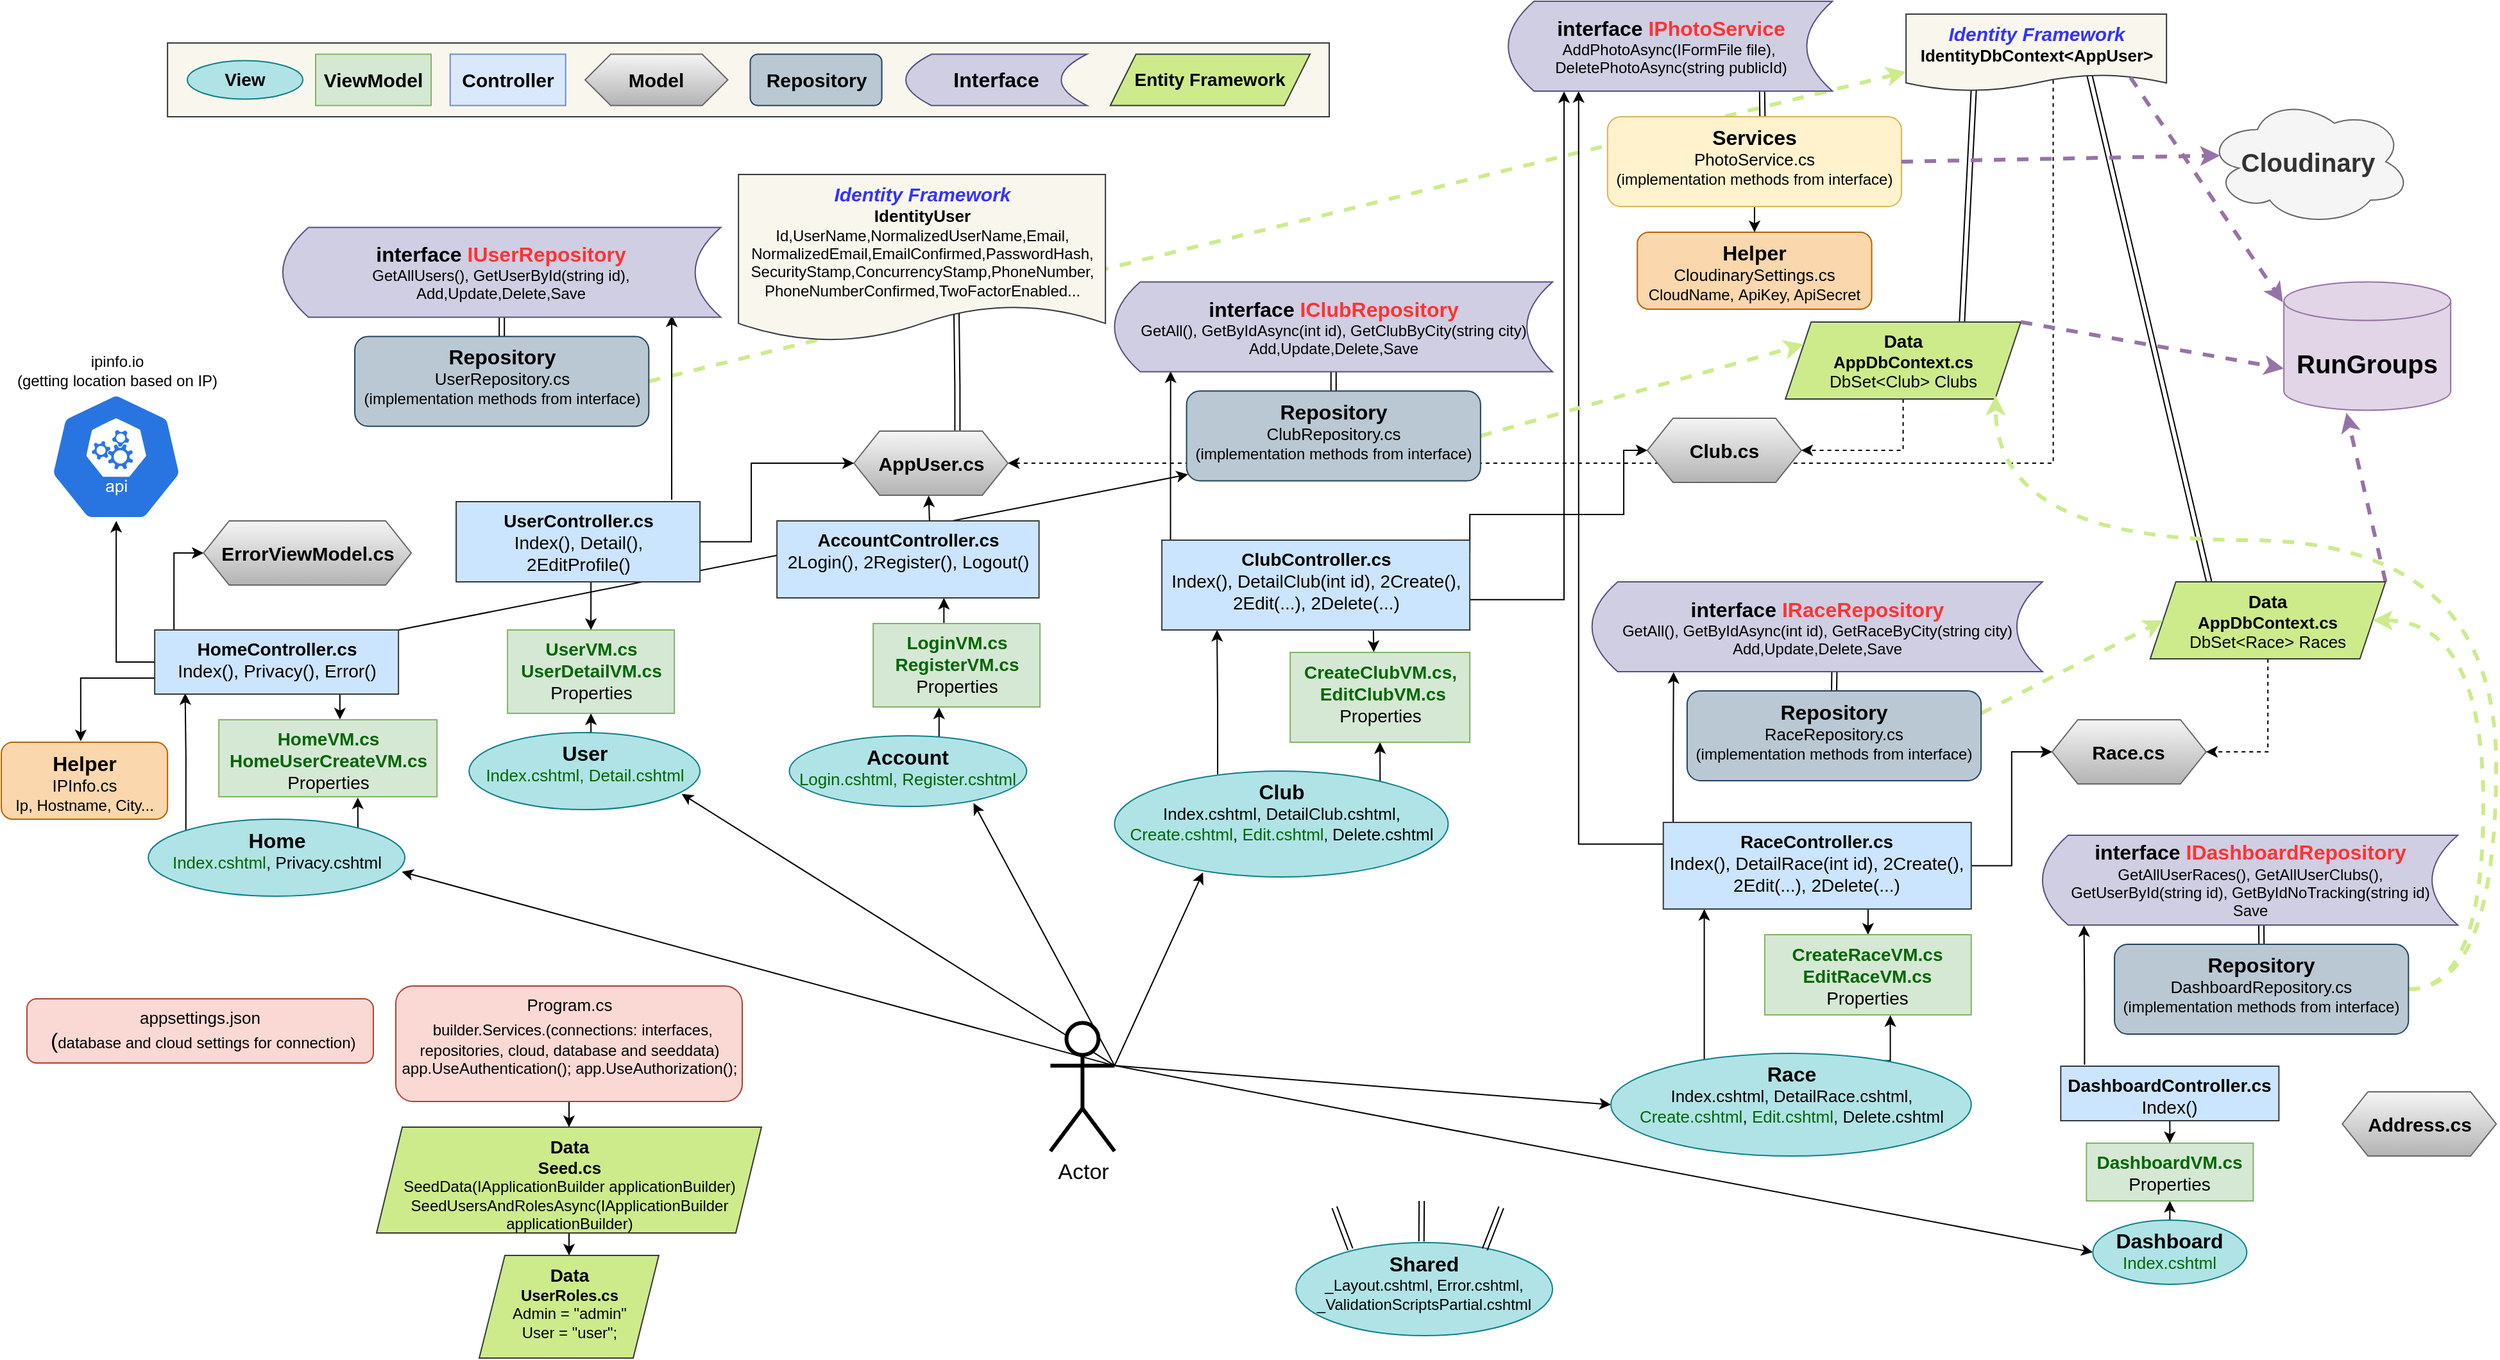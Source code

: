 <mxfile version="21.3.7" type="device">
  <diagram name="Page-1" id="ZWSDeJOEaIr2L8Me2n5w">
    <mxGraphModel dx="2363" dy="2480" grid="1" gridSize="10" guides="1" tooltips="1" connect="1" arrows="1" fold="1" page="1" pageScale="1" pageWidth="850" pageHeight="1100" math="0" shadow="0">
      <root>
        <mxCell id="0" />
        <mxCell id="1" parent="0" />
        <mxCell id="EveCIlQHcC4GdwJnfHoP-5" value="" style="rounded=0;whiteSpace=wrap;html=1;fillColor=#f9f7ed;strokeColor=#36393d;" parent="1" vertex="1">
          <mxGeometry x="149.57" y="-1047.5" width="905.44" height="57.5" as="geometry" />
        </mxCell>
        <mxCell id="oZ6fTYHKEGw5SNDz8hmi-39" style="rounded=0;orthogonalLoop=1;jettySize=auto;html=1;exitX=1;exitY=0;exitDx=0;exitDy=0;entryX=0.005;entryY=0.929;entryDx=0;entryDy=0;entryPerimeter=0;" parent="1" source="cQSAukFgM9H1RLstrKh2-131" target="cQSAukFgM9H1RLstrKh2-152" edge="1">
          <mxGeometry relative="1" as="geometry" />
        </mxCell>
        <mxCell id="oZ6fTYHKEGw5SNDz8hmi-38" style="edgeStyle=orthogonalEdgeStyle;rounded=0;orthogonalLoop=1;jettySize=auto;html=1;exitX=1;exitY=0.5;exitDx=0;exitDy=0;entryX=0.565;entryY=0.856;entryDx=0;entryDy=0;entryPerimeter=0;dashed=1;startArrow=classic;startFill=1;endArrow=none;endFill=0;" parent="1" source="cQSAukFgM9H1RLstrKh2-137" target="oZ6fTYHKEGw5SNDz8hmi-31" edge="1">
          <mxGeometry relative="1" as="geometry" />
        </mxCell>
        <mxCell id="oZ6fTYHKEGw5SNDz8hmi-35" style="rounded=0;orthogonalLoop=1;jettySize=auto;html=1;exitX=1;exitY=0.5;exitDx=0;exitDy=0;entryX=0;entryY=0.75;entryDx=0;entryDy=0;dashed=1;strokeWidth=3;strokeColor=#CDEB8B;" parent="1" source="oZ6fTYHKEGw5SNDz8hmi-9" target="oZ6fTYHKEGw5SNDz8hmi-31" edge="1">
          <mxGeometry relative="1" as="geometry" />
        </mxCell>
        <mxCell id="cQSAukFgM9H1RLstrKh2-125" style="rounded=0;orthogonalLoop=1;jettySize=auto;html=1;exitX=1;exitY=0.333;exitDx=0;exitDy=0;exitPerimeter=0;entryX=0.265;entryY=0.958;entryDx=0;entryDy=0;entryPerimeter=0;" parent="1" source="cQSAukFgM9H1RLstrKh2-126" target="cQSAukFgM9H1RLstrKh2-127" edge="1">
          <mxGeometry relative="1" as="geometry">
            <mxPoint x="875.025" y="-904.8" as="targetPoint" />
          </mxGeometry>
        </mxCell>
        <mxCell id="cQSAukFgM9H1RLstrKh2-192" style="rounded=0;orthogonalLoop=1;jettySize=auto;html=1;exitX=1;exitY=0.333;exitDx=0;exitDy=0;exitPerimeter=0;entryX=0.988;entryY=0.683;entryDx=0;entryDy=0;entryPerimeter=0;" parent="1" source="cQSAukFgM9H1RLstrKh2-126" target="cQSAukFgM9H1RLstrKh2-129" edge="1">
          <mxGeometry relative="1" as="geometry" />
        </mxCell>
        <mxCell id="cQSAukFgM9H1RLstrKh2-193" style="rounded=0;orthogonalLoop=1;jettySize=auto;html=1;exitX=1;exitY=0.333;exitDx=0;exitDy=0;exitPerimeter=0;entryX=0;entryY=0.5;entryDx=0;entryDy=0;" parent="1" source="cQSAukFgM9H1RLstrKh2-126" target="cQSAukFgM9H1RLstrKh2-128" edge="1">
          <mxGeometry relative="1" as="geometry" />
        </mxCell>
        <mxCell id="ifd4lvwsygBwF9mz3tTz-15" style="rounded=0;orthogonalLoop=1;jettySize=auto;html=1;exitX=1;exitY=0.333;exitDx=0;exitDy=0;exitPerimeter=0;entryX=0.776;entryY=0.953;entryDx=0;entryDy=0;entryPerimeter=0;" parent="1" source="cQSAukFgM9H1RLstrKh2-126" target="ifd4lvwsygBwF9mz3tTz-10" edge="1">
          <mxGeometry relative="1" as="geometry" />
        </mxCell>
        <mxCell id="-xwD7tMcW1czYIhG800J-12" style="rounded=0;orthogonalLoop=1;jettySize=auto;html=1;exitX=1;exitY=0.333;exitDx=0;exitDy=0;exitPerimeter=0;entryX=0;entryY=0.5;entryDx=0;entryDy=0;" parent="1" source="cQSAukFgM9H1RLstrKh2-126" target="-xwD7tMcW1czYIhG800J-2" edge="1">
          <mxGeometry relative="1" as="geometry" />
        </mxCell>
        <mxCell id="oZ6fTYHKEGw5SNDz8hmi-12" style="rounded=0;orthogonalLoop=1;jettySize=auto;html=1;exitX=1;exitY=0.333;exitDx=0;exitDy=0;exitPerimeter=0;entryX=0.921;entryY=0.797;entryDx=0;entryDy=0;entryPerimeter=0;" parent="1" source="cQSAukFgM9H1RLstrKh2-126" target="oZ6fTYHKEGw5SNDz8hmi-2" edge="1">
          <mxGeometry relative="1" as="geometry" />
        </mxCell>
        <mxCell id="cQSAukFgM9H1RLstrKh2-126" value="&lt;font style=&quot;font-size: 17px;&quot;&gt;Actor&lt;/font&gt;" style="shape=umlActor;verticalLabelPosition=bottom;verticalAlign=top;html=1;outlineConnect=0;strokeWidth=3;" parent="1" vertex="1">
          <mxGeometry x="837.69" y="-283.75" width="50" height="100" as="geometry" />
        </mxCell>
        <mxCell id="cQSAukFgM9H1RLstrKh2-183" style="edgeStyle=orthogonalEdgeStyle;rounded=0;orthogonalLoop=1;jettySize=auto;html=1;exitX=0.796;exitY=0.101;exitDx=0;exitDy=0;entryX=0.5;entryY=1;entryDx=0;entryDy=0;exitPerimeter=0;" parent="1" source="cQSAukFgM9H1RLstrKh2-127" target="cQSAukFgM9H1RLstrKh2-148" edge="1">
          <mxGeometry relative="1" as="geometry" />
        </mxCell>
        <mxCell id="cQSAukFgM9H1RLstrKh2-184" style="edgeStyle=orthogonalEdgeStyle;rounded=0;orthogonalLoop=1;jettySize=auto;html=1;exitX=0.309;exitY=0.032;exitDx=0;exitDy=0;entryX=0.179;entryY=1;entryDx=0;entryDy=0;entryPerimeter=0;exitPerimeter=0;" parent="1" source="cQSAukFgM9H1RLstrKh2-127" target="cQSAukFgM9H1RLstrKh2-132" edge="1">
          <mxGeometry relative="1" as="geometry">
            <mxPoint x="967.53" y="-587.57" as="targetPoint" />
          </mxGeometry>
        </mxCell>
        <mxCell id="cQSAukFgM9H1RLstrKh2-127" value="&lt;b style=&quot;&quot;&gt;&lt;font style=&quot;font-size: 16px;&quot;&gt;Club&lt;/font&gt;&lt;/b&gt;&lt;br&gt;&lt;font style=&quot;font-size: 13px;&quot;&gt;&lt;span style=&quot;font-size: 13px;&quot;&gt;Index.cshtml, DetailClub.cshtml,&lt;/span&gt;&lt;br&gt;&lt;font style=&quot;font-size: 13px;&quot; color=&quot;#006600&quot;&gt;Create.cshtml&lt;/font&gt;&lt;span style=&quot;font-size: 13px;&quot;&gt;, &lt;/span&gt;&lt;font style=&quot;font-size: 13px;&quot; color=&quot;#006600&quot;&gt;Edit&lt;/font&gt;&lt;/font&gt;&lt;font style=&quot;font-size: 13px;&quot; color=&quot;#006600&quot;&gt;.cshtml&lt;/font&gt;, &lt;font style=&quot;font-size: 13px;&quot;&gt;Delete.cshtml&lt;/font&gt;" style="ellipse;whiteSpace=wrap;html=1;fillColor=#b0e3e6;strokeColor=#0e8088;verticalAlign=top;" parent="1" vertex="1">
          <mxGeometry x="887.69" y="-480" width="260" height="82.5" as="geometry" />
        </mxCell>
        <mxCell id="cQSAukFgM9H1RLstrKh2-187" style="edgeStyle=orthogonalEdgeStyle;rounded=0;orthogonalLoop=1;jettySize=auto;html=1;exitX=0.758;exitY=0.072;exitDx=0;exitDy=0;entryX=0.608;entryY=1.004;entryDx=0;entryDy=0;entryPerimeter=0;exitPerimeter=0;" parent="1" source="cQSAukFgM9H1RLstrKh2-128" target="cQSAukFgM9H1RLstrKh2-149" edge="1">
          <mxGeometry relative="1" as="geometry" />
        </mxCell>
        <mxCell id="cQSAukFgM9H1RLstrKh2-189" style="edgeStyle=orthogonalEdgeStyle;rounded=0;orthogonalLoop=1;jettySize=auto;html=1;exitX=0.259;exitY=0.067;exitDx=0;exitDy=0;entryX=0.133;entryY=1.001;entryDx=0;entryDy=0;entryPerimeter=0;exitPerimeter=0;" parent="1" source="cQSAukFgM9H1RLstrKh2-128" target="cQSAukFgM9H1RLstrKh2-133" edge="1">
          <mxGeometry relative="1" as="geometry">
            <mxPoint x="1347.3" y="-367.22" as="targetPoint" />
          </mxGeometry>
        </mxCell>
        <mxCell id="cQSAukFgM9H1RLstrKh2-128" value="&lt;b style=&quot;&quot;&gt;&lt;font style=&quot;font-size: 16px;&quot;&gt;Race&lt;/font&gt;&lt;/b&gt;&lt;br&gt;&lt;font style=&quot;font-size: 13px;&quot;&gt;&lt;font style=&quot;font-size: 13px;&quot;&gt;Index.cshtml, DetailRace.cshtml,&lt;br&gt;&lt;font style=&quot;font-size: 13px;&quot; color=&quot;#006600&quot;&gt;Create.cshtml&lt;/font&gt;&lt;/font&gt;&lt;font style=&quot;border-color: var(--border-color); font-size: 13px;&quot;&gt;, &lt;font style=&quot;font-size: 13px;&quot; color=&quot;#006600&quot;&gt;Edit&lt;/font&gt;&lt;/font&gt;&lt;font style=&quot;font-size: 13px;&quot; color=&quot;#006600&quot;&gt;.cshtml&lt;/font&gt;, Delete.cshtml&lt;/font&gt;" style="ellipse;whiteSpace=wrap;html=1;fillColor=#b0e3e6;strokeColor=#0e8088;verticalAlign=top;" parent="1" vertex="1">
          <mxGeometry x="1274.57" y="-260" width="280.81" height="80" as="geometry" />
        </mxCell>
        <mxCell id="oZ6fTYHKEGw5SNDz8hmi-23" style="edgeStyle=orthogonalEdgeStyle;rounded=0;orthogonalLoop=1;jettySize=auto;html=1;exitX=0.817;exitY=0.11;exitDx=0;exitDy=0;entryX=0.637;entryY=1.01;entryDx=0;entryDy=0;entryPerimeter=0;exitPerimeter=0;" parent="1" source="cQSAukFgM9H1RLstrKh2-129" target="oZ6fTYHKEGw5SNDz8hmi-18" edge="1">
          <mxGeometry relative="1" as="geometry" />
        </mxCell>
        <mxCell id="oZ6fTYHKEGw5SNDz8hmi-24" style="edgeStyle=orthogonalEdgeStyle;rounded=0;orthogonalLoop=1;jettySize=auto;html=1;exitX=0;exitY=0;exitDx=0;exitDy=0;entryX=0.125;entryY=0.987;entryDx=0;entryDy=0;entryPerimeter=0;" parent="1" source="cQSAukFgM9H1RLstrKh2-129" target="cQSAukFgM9H1RLstrKh2-131" edge="1">
          <mxGeometry relative="1" as="geometry" />
        </mxCell>
        <mxCell id="cQSAukFgM9H1RLstrKh2-129" value="&lt;b style=&quot;&quot;&gt;&lt;font style=&quot;font-size: 16px;&quot;&gt;Home&lt;/font&gt;&lt;/b&gt;&lt;br&gt;&lt;font style=&quot;font-size: 13px;&quot;&gt;&lt;font color=&quot;#006600&quot;&gt;Index.cshtml&lt;/font&gt;, Privacy.cshtml&lt;br&gt;&lt;/font&gt;" style="ellipse;whiteSpace=wrap;html=1;fillColor=#b0e3e6;strokeColor=#0e8088;verticalAlign=top;" parent="1" vertex="1">
          <mxGeometry x="134.57" y="-442.5" width="200" height="60" as="geometry" />
        </mxCell>
        <mxCell id="cQSAukFgM9H1RLstrKh2-201" style="rounded=0;orthogonalLoop=1;jettySize=auto;html=1;exitX=0.489;exitY=-0.013;exitDx=0;exitDy=0;shape=link;exitPerimeter=0;" parent="1" source="cQSAukFgM9H1RLstrKh2-130" edge="1">
          <mxGeometry relative="1" as="geometry">
            <mxPoint x="1127.07" y="-145" as="targetPoint" />
          </mxGeometry>
        </mxCell>
        <mxCell id="cQSAukFgM9H1RLstrKh2-130" value="&lt;font style=&quot;font-size: 16px;&quot;&gt;&lt;b style=&quot;&quot;&gt;Shared&lt;/b&gt;&lt;br&gt;&lt;/font&gt;_Layout.cshtml,&amp;nbsp;Error.cshtml,&lt;br&gt;_ValidationScriptsPartial.cshtml" style="ellipse;whiteSpace=wrap;html=1;fillColor=#b0e3e6;strokeColor=#0e8088;verticalAlign=top;" parent="1" vertex="1">
          <mxGeometry x="1029.07" y="-112.5" width="200" height="72.5" as="geometry" />
        </mxCell>
        <mxCell id="cQSAukFgM9H1RLstrKh2-196" style="edgeStyle=orthogonalEdgeStyle;rounded=0;orthogonalLoop=1;jettySize=auto;html=1;exitX=0.079;exitY=0.011;exitDx=0;exitDy=0;entryX=0;entryY=0.5;entryDx=0;entryDy=0;exitPerimeter=0;" parent="1" source="cQSAukFgM9H1RLstrKh2-131" target="cQSAukFgM9H1RLstrKh2-138" edge="1">
          <mxGeometry relative="1" as="geometry" />
        </mxCell>
        <mxCell id="oZ6fTYHKEGw5SNDz8hmi-25" style="edgeStyle=orthogonalEdgeStyle;rounded=0;orthogonalLoop=1;jettySize=auto;html=1;exitX=0.75;exitY=1;exitDx=0;exitDy=0;entryX=0.555;entryY=-0.004;entryDx=0;entryDy=0;entryPerimeter=0;" parent="1" source="cQSAukFgM9H1RLstrKh2-131" target="oZ6fTYHKEGw5SNDz8hmi-18" edge="1">
          <mxGeometry relative="1" as="geometry" />
        </mxCell>
        <mxCell id="oZ6fTYHKEGw5SNDz8hmi-26" style="edgeStyle=orthogonalEdgeStyle;rounded=0;orthogonalLoop=1;jettySize=auto;html=1;exitX=0;exitY=0.5;exitDx=0;exitDy=0;entryX=0.5;entryY=1;entryDx=0;entryDy=0;entryPerimeter=0;" parent="1" source="cQSAukFgM9H1RLstrKh2-131" target="oZ6fTYHKEGw5SNDz8hmi-22" edge="1">
          <mxGeometry relative="1" as="geometry" />
        </mxCell>
        <mxCell id="oZ6fTYHKEGw5SNDz8hmi-29" style="edgeStyle=orthogonalEdgeStyle;rounded=0;orthogonalLoop=1;jettySize=auto;html=1;exitX=0;exitY=0.75;exitDx=0;exitDy=0;entryX=0.478;entryY=-0.013;entryDx=0;entryDy=0;entryPerimeter=0;" parent="1" source="cQSAukFgM9H1RLstrKh2-131" target="oZ6fTYHKEGw5SNDz8hmi-28" edge="1">
          <mxGeometry relative="1" as="geometry" />
        </mxCell>
        <mxCell id="cQSAukFgM9H1RLstrKh2-131" value="&lt;b style=&quot;border-color: var(--border-color);&quot;&gt;HomeController.cs&lt;/b&gt;&lt;font style=&quot;&quot;&gt;&lt;br&gt;Index(),&amp;nbsp;Privacy(),&amp;nbsp;Error()&lt;br&gt;&lt;/font&gt;" style="rounded=0;whiteSpace=wrap;html=1;fillColor=#cce5ff;strokeColor=#36393d;fontSize=14;verticalAlign=top;" parent="1" vertex="1">
          <mxGeometry x="139.57" y="-590" width="190" height="50" as="geometry" />
        </mxCell>
        <mxCell id="cQSAukFgM9H1RLstrKh2-179" style="edgeStyle=orthogonalEdgeStyle;rounded=0;orthogonalLoop=1;jettySize=auto;html=1;exitX=0.028;exitY=0;exitDx=0;exitDy=0;entryX=0.128;entryY=0.995;entryDx=0;entryDy=0;entryPerimeter=0;exitPerimeter=0;" parent="1" source="cQSAukFgM9H1RLstrKh2-132" target="cQSAukFgM9H1RLstrKh2-145" edge="1">
          <mxGeometry relative="1" as="geometry" />
        </mxCell>
        <mxCell id="cQSAukFgM9H1RLstrKh2-185" style="edgeStyle=orthogonalEdgeStyle;rounded=0;orthogonalLoop=1;jettySize=auto;html=1;exitX=1;exitY=0.143;exitDx=0;exitDy=0;entryX=0;entryY=0.5;entryDx=0;entryDy=0;exitPerimeter=0;" parent="1" source="cQSAukFgM9H1RLstrKh2-132" target="cQSAukFgM9H1RLstrKh2-134" edge="1">
          <mxGeometry relative="1" as="geometry">
            <Array as="points">
              <mxPoint x="1284.57" y="-680" />
              <mxPoint x="1284.57" y="-730" />
            </Array>
          </mxGeometry>
        </mxCell>
        <mxCell id="cQSAukFgM9H1RLstrKh2-186" style="edgeStyle=orthogonalEdgeStyle;rounded=0;orthogonalLoop=1;jettySize=auto;html=1;exitX=0.687;exitY=1.001;exitDx=0;exitDy=0;entryX=0.465;entryY=-0.004;entryDx=0;entryDy=0;entryPerimeter=0;exitPerimeter=0;" parent="1" source="cQSAukFgM9H1RLstrKh2-132" target="cQSAukFgM9H1RLstrKh2-148" edge="1">
          <mxGeometry relative="1" as="geometry">
            <mxPoint x="1078.17" y="-587.78" as="sourcePoint" />
          </mxGeometry>
        </mxCell>
        <mxCell id="cQSAukFgM9H1RLstrKh2-200" style="edgeStyle=orthogonalEdgeStyle;rounded=0;orthogonalLoop=1;jettySize=auto;html=1;exitX=1.001;exitY=0.663;exitDx=0;exitDy=0;entryX=0.172;entryY=1.004;entryDx=0;entryDy=0;entryPerimeter=0;exitPerimeter=0;" parent="1" source="cQSAukFgM9H1RLstrKh2-132" target="cQSAukFgM9H1RLstrKh2-147" edge="1">
          <mxGeometry relative="1" as="geometry" />
        </mxCell>
        <mxCell id="cQSAukFgM9H1RLstrKh2-132" value="&lt;b style=&quot;border-color: var(--border-color);&quot;&gt;ClubController.cs&lt;/b&gt;&lt;font style=&quot;&quot;&gt;&lt;br&gt;Index(), DetailClub(int id), 2Create(),&lt;br&gt;2Edit(...), 2Delete(...)&lt;br&gt;&lt;/font&gt;" style="rounded=0;whiteSpace=wrap;html=1;fillColor=#cce5ff;strokeColor=#36393d;fontSize=14;verticalAlign=top;" parent="1" vertex="1">
          <mxGeometry x="924.57" y="-660" width="240" height="70" as="geometry" />
        </mxCell>
        <mxCell id="cQSAukFgM9H1RLstrKh2-188" style="edgeStyle=orthogonalEdgeStyle;rounded=0;orthogonalLoop=1;jettySize=auto;html=1;exitX=0.665;exitY=0.999;exitDx=0;exitDy=0;entryX=0.5;entryY=0;entryDx=0;entryDy=0;exitPerimeter=0;" parent="1" source="cQSAukFgM9H1RLstrKh2-133" target="cQSAukFgM9H1RLstrKh2-149" edge="1">
          <mxGeometry relative="1" as="geometry">
            <mxPoint x="1474.98" y="-367.57" as="sourcePoint" />
          </mxGeometry>
        </mxCell>
        <mxCell id="cQSAukFgM9H1RLstrKh2-190" style="edgeStyle=orthogonalEdgeStyle;rounded=0;orthogonalLoop=1;jettySize=auto;html=1;exitX=1;exitY=0.5;exitDx=0;exitDy=0;entryX=0;entryY=0.5;entryDx=0;entryDy=0;" parent="1" source="cQSAukFgM9H1RLstrKh2-133" target="cQSAukFgM9H1RLstrKh2-135" edge="1">
          <mxGeometry relative="1" as="geometry" />
        </mxCell>
        <mxCell id="cQSAukFgM9H1RLstrKh2-191" style="edgeStyle=orthogonalEdgeStyle;rounded=0;orthogonalLoop=1;jettySize=auto;html=1;entryX=0.181;entryY=1.005;entryDx=0;entryDy=0;entryPerimeter=0;exitX=0.032;exitY=-0.004;exitDx=0;exitDy=0;exitPerimeter=0;" parent="1" source="cQSAukFgM9H1RLstrKh2-133" target="cQSAukFgM9H1RLstrKh2-146" edge="1">
          <mxGeometry relative="1" as="geometry">
            <mxPoint x="1323.57" y="-480" as="sourcePoint" />
          </mxGeometry>
        </mxCell>
        <mxCell id="cQSAukFgM9H1RLstrKh2-199" style="edgeStyle=orthogonalEdgeStyle;rounded=0;orthogonalLoop=1;jettySize=auto;html=1;exitX=0;exitY=0.25;exitDx=0;exitDy=0;entryX=0.217;entryY=1.001;entryDx=0;entryDy=0;entryPerimeter=0;" parent="1" source="cQSAukFgM9H1RLstrKh2-133" target="cQSAukFgM9H1RLstrKh2-147" edge="1">
          <mxGeometry relative="1" as="geometry" />
        </mxCell>
        <mxCell id="cQSAukFgM9H1RLstrKh2-133" value="&lt;b style=&quot;border-color: var(--border-color);&quot;&gt;RaceController.cs&lt;/b&gt;&lt;font style=&quot;&quot;&gt;&lt;br&gt;Index(), DetailRace(int id), 2Create(),&lt;br style=&quot;border-color: var(--border-color);&quot;&gt;2Edit(...), 2Delete(...)&lt;br&gt;&lt;/font&gt;" style="rounded=0;whiteSpace=wrap;html=1;fillColor=#cce5ff;strokeColor=#36393d;fontSize=14;verticalAlign=top;" parent="1" vertex="1">
          <mxGeometry x="1315.38" y="-440" width="240" height="67.5" as="geometry" />
        </mxCell>
        <mxCell id="cQSAukFgM9H1RLstrKh2-134" value="&lt;font size=&quot;1&quot; style=&quot;&quot;&gt;&lt;b style=&quot;font-size: 15px;&quot;&gt;Club.cs&lt;/b&gt;&lt;/font&gt;" style="shape=hexagon;perimeter=hexagonPerimeter2;whiteSpace=wrap;html=1;fixedSize=1;fillColor=#f5f5f5;strokeColor=#666666;gradientColor=#b3b3b3;" parent="1" vertex="1">
          <mxGeometry x="1302.97" y="-755" width="120" height="50" as="geometry" />
        </mxCell>
        <mxCell id="cQSAukFgM9H1RLstrKh2-135" value="&lt;font size=&quot;1&quot; style=&quot;&quot;&gt;&lt;b style=&quot;font-size: 15px;&quot;&gt;Race.cs&lt;/b&gt;&lt;/font&gt;" style="shape=hexagon;perimeter=hexagonPerimeter2;whiteSpace=wrap;html=1;fixedSize=1;fillColor=#f5f5f5;strokeColor=#666666;gradientColor=#b3b3b3;" parent="1" vertex="1">
          <mxGeometry x="1618.44" y="-520" width="120" height="50" as="geometry" />
        </mxCell>
        <mxCell id="-xwD7tMcW1czYIhG800J-16" style="edgeStyle=orthogonalEdgeStyle;rounded=0;orthogonalLoop=1;jettySize=auto;html=1;exitX=0.672;exitY=0.009;exitDx=0;exitDy=0;entryX=0.594;entryY=0.808;entryDx=0;entryDy=0;entryPerimeter=0;shape=link;exitPerimeter=0;" parent="1" source="cQSAukFgM9H1RLstrKh2-137" target="-xwD7tMcW1czYIhG800J-15" edge="1">
          <mxGeometry relative="1" as="geometry" />
        </mxCell>
        <mxCell id="cQSAukFgM9H1RLstrKh2-137" value="&lt;font size=&quot;1&quot; style=&quot;&quot;&gt;&lt;b style=&quot;font-size: 15px;&quot;&gt;AppUser.cs&lt;/b&gt;&lt;/font&gt;" style="shape=hexagon;perimeter=hexagonPerimeter2;whiteSpace=wrap;html=1;fixedSize=1;fillColor=#f5f5f5;strokeColor=#666666;gradientColor=#b3b3b3;" parent="1" vertex="1">
          <mxGeometry x="684.57" y="-745" width="120" height="50" as="geometry" />
        </mxCell>
        <mxCell id="cQSAukFgM9H1RLstrKh2-138" value="&lt;b&gt;&lt;font style=&quot;font-size: 15px;&quot;&gt;ErrorViewModel.cs&lt;/font&gt;&lt;/b&gt;" style="shape=hexagon;perimeter=hexagonPerimeter2;whiteSpace=wrap;html=1;fixedSize=1;fillColor=#f5f5f5;strokeColor=#666666;gradientColor=#b3b3b3;" parent="1" vertex="1">
          <mxGeometry x="177.64" y="-675" width="161.93" height="50" as="geometry" />
        </mxCell>
        <mxCell id="cQSAukFgM9H1RLstrKh2-139" style="rounded=0;orthogonalLoop=1;jettySize=auto;html=1;exitX=1;exitY=0;exitDx=0;exitDy=0;entryX=0.375;entryY=1.02;entryDx=0;entryDy=0;entryPerimeter=0;dashed=1;strokeWidth=3;strokeColor=#9673A6;" parent="1" source="cQSAukFgM9H1RLstrKh2-140" target="cQSAukFgM9H1RLstrKh2-141" edge="1">
          <mxGeometry relative="1" as="geometry" />
        </mxCell>
        <mxCell id="cQSAukFgM9H1RLstrKh2-178" style="edgeStyle=orthogonalEdgeStyle;rounded=0;orthogonalLoop=1;jettySize=auto;html=1;exitX=0.5;exitY=1;exitDx=0;exitDy=0;entryX=1;entryY=0.5;entryDx=0;entryDy=0;dashed=1;" parent="1" source="cQSAukFgM9H1RLstrKh2-140" target="cQSAukFgM9H1RLstrKh2-135" edge="1">
          <mxGeometry relative="1" as="geometry" />
        </mxCell>
        <mxCell id="oZ6fTYHKEGw5SNDz8hmi-33" style="rounded=0;orthogonalLoop=1;jettySize=auto;html=1;exitX=0.25;exitY=0;exitDx=0;exitDy=0;entryX=0.705;entryY=0.8;entryDx=0;entryDy=0;entryPerimeter=0;shape=link;" parent="1" source="cQSAukFgM9H1RLstrKh2-140" target="oZ6fTYHKEGw5SNDz8hmi-31" edge="1">
          <mxGeometry relative="1" as="geometry" />
        </mxCell>
        <mxCell id="cQSAukFgM9H1RLstrKh2-140" value="&lt;font style=&quot;font-size: 13px;&quot;&gt;&lt;b&gt;&lt;font style=&quot;font-size: 14px;&quot;&gt;Data&lt;/font&gt;&lt;br&gt;AppDbContext.cs&lt;br&gt;&lt;/b&gt;DbSet&amp;lt;Race&amp;gt; Races&lt;br&gt;&lt;/font&gt;" style="shape=parallelogram;perimeter=parallelogramPerimeter;whiteSpace=wrap;html=1;fixedSize=1;fillColor=#cdeb8b;strokeColor=#36393d;verticalAlign=top;" parent="1" vertex="1">
          <mxGeometry x="1694.87" y="-627.5" width="183.44" height="60" as="geometry" />
        </mxCell>
        <mxCell id="cQSAukFgM9H1RLstrKh2-141" value="&lt;b&gt;&lt;font style=&quot;font-size: 20px;&quot;&gt;RunGroups&lt;/font&gt;&lt;/b&gt;" style="shape=cylinder3;whiteSpace=wrap;html=1;boundedLbl=1;backgroundOutline=1;size=15;fillColor=#e1d5e7;strokeColor=#9673a6;" parent="1" vertex="1">
          <mxGeometry x="1799.06" y="-861.25" width="130" height="100" as="geometry" />
        </mxCell>
        <mxCell id="cQSAukFgM9H1RLstrKh2-177" style="edgeStyle=orthogonalEdgeStyle;rounded=0;orthogonalLoop=1;jettySize=auto;html=1;exitX=0.5;exitY=1;exitDx=0;exitDy=0;entryX=1;entryY=0.5;entryDx=0;entryDy=0;dashed=1;" parent="1" source="cQSAukFgM9H1RLstrKh2-142" target="cQSAukFgM9H1RLstrKh2-134" edge="1">
          <mxGeometry relative="1" as="geometry" />
        </mxCell>
        <mxCell id="oZ6fTYHKEGw5SNDz8hmi-32" style="rounded=0;orthogonalLoop=1;jettySize=auto;html=1;exitX=0.75;exitY=0;exitDx=0;exitDy=0;entryX=0.26;entryY=0.983;entryDx=0;entryDy=0;entryPerimeter=0;shape=link;" parent="1" source="cQSAukFgM9H1RLstrKh2-142" target="oZ6fTYHKEGw5SNDz8hmi-31" edge="1">
          <mxGeometry relative="1" as="geometry" />
        </mxCell>
        <mxCell id="cQSAukFgM9H1RLstrKh2-142" value="&lt;font style=&quot;font-size: 13px;&quot;&gt;&lt;b&gt;&lt;font style=&quot;font-size: 14px;&quot;&gt;Data&lt;/font&gt;&lt;br&gt;AppDbContext.cs&lt;br&gt;&lt;/b&gt;DbSet&amp;lt;Club&amp;gt; Clubs&lt;br&gt;&lt;/font&gt;" style="shape=parallelogram;perimeter=parallelogramPerimeter;whiteSpace=wrap;html=1;fixedSize=1;fillColor=#cdeb8b;strokeColor=#36393d;verticalAlign=top;" parent="1" vertex="1">
          <mxGeometry x="1410.59" y="-830" width="183.44" height="60" as="geometry" />
        </mxCell>
        <mxCell id="cQSAukFgM9H1RLstrKh2-159" style="edgeStyle=orthogonalEdgeStyle;rounded=0;orthogonalLoop=1;jettySize=auto;html=1;exitX=0.5;exitY=1;exitDx=0;exitDy=0;entryX=0.5;entryY=0;entryDx=0;entryDy=0;shape=link;" parent="1" source="cQSAukFgM9H1RLstrKh2-145" target="cQSAukFgM9H1RLstrKh2-152" edge="1">
          <mxGeometry relative="1" as="geometry" />
        </mxCell>
        <mxCell id="cQSAukFgM9H1RLstrKh2-145" value="&lt;font style=&quot;border-color: var(--border-color); font-size: 16px;&quot;&gt;&lt;b style=&quot;border-color: var(--border-color);&quot;&gt;interface&lt;/b&gt;&amp;nbsp;&lt;font style=&quot;border-color: var(--border-color);&quot; color=&quot;#ff3333&quot;&gt;&lt;b style=&quot;border-color: var(--border-color);&quot;&gt;IClubRepository&lt;/b&gt;&lt;/font&gt;&lt;/font&gt;&lt;br style=&quot;border-color: var(--border-color); font-size: 14px;&quot;&gt;&lt;font style=&quot;border-color: var(--border-color);&quot;&gt;GetAll(),&amp;nbsp;GetByIdAsync(int id),&amp;nbsp;GetClubByCity(string city)&lt;br&gt;Add,Update,Delete,Save&lt;br&gt;&lt;/font&gt;" style="shape=dataStorage;whiteSpace=wrap;html=1;fixedSize=1;fillColor=#d0cee2;strokeColor=#56517e;" parent="1" vertex="1">
          <mxGeometry x="887.69" y="-861.25" width="341.38" height="70" as="geometry" />
        </mxCell>
        <mxCell id="cQSAukFgM9H1RLstrKh2-161" style="edgeStyle=orthogonalEdgeStyle;rounded=0;orthogonalLoop=1;jettySize=auto;html=1;exitX=0.538;exitY=0.995;exitDx=0;exitDy=0;entryX=0.5;entryY=0;entryDx=0;entryDy=0;shape=link;exitPerimeter=0;" parent="1" source="cQSAukFgM9H1RLstrKh2-146" target="cQSAukFgM9H1RLstrKh2-153" edge="1">
          <mxGeometry relative="1" as="geometry" />
        </mxCell>
        <mxCell id="cQSAukFgM9H1RLstrKh2-146" value="&lt;font style=&quot;border-color: var(--border-color); font-size: 16px;&quot;&gt;&lt;b style=&quot;border-color: var(--border-color);&quot;&gt;interface&lt;/b&gt;&amp;nbsp;&lt;font style=&quot;border-color: var(--border-color);&quot; color=&quot;#ff3333&quot;&gt;&lt;b style=&quot;border-color: var(--border-color);&quot;&gt;IRaceRepository&lt;/b&gt;&lt;/font&gt;&lt;/font&gt;&lt;br style=&quot;border-color: var(--border-color); font-size: 14px;&quot;&gt;&lt;font style=&quot;border-color: var(--border-color);&quot;&gt;GetAll(),&amp;nbsp;GetByIdAsync(int id),&amp;nbsp;GetRaceByCity(string city)&lt;br&gt;Add,Update,Delete,Save&lt;br&gt;&lt;/font&gt;" style="shape=dataStorage;whiteSpace=wrap;html=1;fixedSize=1;fillColor=#d0cee2;strokeColor=#56517e;" parent="1" vertex="1">
          <mxGeometry x="1259.84" y="-627.5" width="351.08" height="70" as="geometry" />
        </mxCell>
        <mxCell id="cQSAukFgM9H1RLstrKh2-160" style="edgeStyle=orthogonalEdgeStyle;rounded=0;orthogonalLoop=1;jettySize=auto;html=1;entryX=0.527;entryY=-0.005;entryDx=0;entryDy=0;entryPerimeter=0;shape=link;exitX=0.783;exitY=0.993;exitDx=0;exitDy=0;exitPerimeter=0;" parent="1" source="cQSAukFgM9H1RLstrKh2-147" target="cQSAukFgM9H1RLstrKh2-155" edge="1">
          <mxGeometry relative="1" as="geometry">
            <mxPoint x="1356.08" y="-1010" as="sourcePoint" />
          </mxGeometry>
        </mxCell>
        <mxCell id="cQSAukFgM9H1RLstrKh2-147" value="&lt;font style=&quot;border-color: var(--border-color); font-size: 16px;&quot;&gt;&lt;b style=&quot;border-color: var(--border-color);&quot;&gt;interface&lt;/b&gt;&amp;nbsp;&lt;font style=&quot;border-color: var(--border-color);&quot; color=&quot;#ff3333&quot;&gt;&lt;b style=&quot;border-color: var(--border-color);&quot;&gt;IPhotoService&lt;/b&gt;&lt;/font&gt;&lt;/font&gt;&lt;br style=&quot;border-color: var(--border-color); font-size: 14px;&quot;&gt;&lt;font style=&quot;border-color: var(--border-color);&quot;&gt;AddPhotoAsync(IFormFile file),&amp;nbsp;&lt;br&gt;DeletePhotoAsync(string publicId)&lt;br&gt;&lt;/font&gt;" style="shape=dataStorage;whiteSpace=wrap;html=1;fixedSize=1;fillColor=#d0cee2;strokeColor=#56517e;" parent="1" vertex="1">
          <mxGeometry x="1194.57" y="-1080" width="252.62" height="70" as="geometry" />
        </mxCell>
        <mxCell id="cQSAukFgM9H1RLstrKh2-148" value="&lt;font style=&quot;&quot;&gt;&lt;font color=&quot;#006600&quot;&gt;&lt;b style=&quot;&quot;&gt;CreateClubVM.cs,&lt;br&gt;&amp;nbsp;&lt;/b&gt;&lt;b style=&quot;border-color: var(--border-color);&quot;&gt;EditClubVM.cs&lt;/b&gt;&lt;/font&gt;&lt;br&gt;&lt;/font&gt;&lt;span style=&quot;font-size: 14px;&quot;&gt;&lt;font style=&quot;font-size: 14px;&quot;&gt;Properties&lt;br&gt;&lt;/font&gt;&lt;/span&gt;" style="rounded=0;whiteSpace=wrap;html=1;fillColor=#d5e8d4;strokeColor=#82b366;fontSize=14;verticalAlign=top;" parent="1" vertex="1">
          <mxGeometry x="1024.57" y="-572.5" width="140" height="70" as="geometry" />
        </mxCell>
        <mxCell id="cQSAukFgM9H1RLstrKh2-149" value="&lt;font style=&quot;&quot;&gt;&lt;font color=&quot;#006600&quot;&gt;&lt;b&gt;CreateRaceVM.cs&lt;br&gt;&lt;/b&gt;&lt;b style=&quot;border-color: var(--border-color);&quot;&gt;EditRaceVM.cs&lt;/b&gt;&lt;/font&gt;&lt;br&gt;&lt;/font&gt;&lt;span style=&quot;font-size: 14px;&quot;&gt;&lt;font style=&quot;font-size: 14px;&quot;&gt;Properties&lt;br&gt;&lt;/font&gt;&lt;/span&gt;" style="rounded=0;whiteSpace=wrap;html=1;fillColor=#d5e8d4;strokeColor=#82b366;fontSize=14;verticalAlign=top;" parent="1" vertex="1">
          <mxGeometry x="1394.45" y="-352.5" width="160.93" height="62.5" as="geometry" />
        </mxCell>
        <mxCell id="cQSAukFgM9H1RLstrKh2-150" style="rounded=0;orthogonalLoop=1;jettySize=auto;html=1;exitX=1;exitY=0;exitDx=0;exitDy=0;entryX=0;entryY=0;entryDx=0;entryDy=67.5;entryPerimeter=0;dashed=1;strokeWidth=3;strokeColor=#9673A6;" parent="1" source="cQSAukFgM9H1RLstrKh2-142" target="cQSAukFgM9H1RLstrKh2-141" edge="1">
          <mxGeometry relative="1" as="geometry">
            <mxPoint x="1491.44" y="-850" as="sourcePoint" />
            <mxPoint x="1743.44" y="-1000" as="targetPoint" />
          </mxGeometry>
        </mxCell>
        <mxCell id="ifd4lvwsygBwF9mz3tTz-7" style="edgeStyle=orthogonalEdgeStyle;rounded=0;orthogonalLoop=1;jettySize=auto;html=1;exitX=0.5;exitY=1;exitDx=0;exitDy=0;" parent="1" source="cQSAukFgM9H1RLstrKh2-151" target="ifd4lvwsygBwF9mz3tTz-5" edge="1">
          <mxGeometry relative="1" as="geometry" />
        </mxCell>
        <mxCell id="cQSAukFgM9H1RLstrKh2-151" value="&lt;font style=&quot;&quot;&gt;&lt;font style=&quot;font-size: 13px;&quot;&gt;Program.cs&lt;/font&gt;&lt;br&gt;&lt;span style=&quot;font-size: 17px;&quot;&gt;&amp;nbsp;&lt;/span&gt;&lt;font style=&quot;font-size: 12px;&quot;&gt;builder.Services.(connections: interfaces, repositories, cloud, database and seeddata)&lt;br&gt;&lt;/font&gt;app.UseAuthentication(); app.UseAuthorization();&lt;br&gt;&lt;/font&gt;" style="rounded=1;whiteSpace=wrap;html=1;fillColor=#fad9d5;strokeColor=#ae4132;verticalAlign=top;" parent="1" vertex="1">
          <mxGeometry x="327.5" y="-312.5" width="270" height="90" as="geometry" />
        </mxCell>
        <mxCell id="ifd4lvwsygBwF9mz3tTz-4" style="rounded=0;orthogonalLoop=1;jettySize=auto;html=1;exitX=1;exitY=0.5;exitDx=0;exitDy=0;entryX=0;entryY=0.25;entryDx=0;entryDy=0;dashed=1;strokeColor=#CDEB8B;strokeWidth=3;" parent="1" source="cQSAukFgM9H1RLstrKh2-152" target="cQSAukFgM9H1RLstrKh2-142" edge="1">
          <mxGeometry relative="1" as="geometry" />
        </mxCell>
        <mxCell id="cQSAukFgM9H1RLstrKh2-152" value="&lt;font style=&quot;&quot;&gt;&lt;b style=&quot;&quot;&gt;&lt;font style=&quot;font-size: 16px;&quot;&gt;Repository&lt;/font&gt;&lt;/b&gt;&lt;br&gt;&lt;font style=&quot;font-size: 13px;&quot;&gt;ClubRepository.cs&lt;br&gt;&lt;/font&gt;(implementation&amp;nbsp;methods from interface)&lt;br&gt;&lt;/font&gt;" style="rounded=1;whiteSpace=wrap;html=1;fillColor=#bac8d3;strokeColor=#23445d;verticalAlign=top;" parent="1" vertex="1">
          <mxGeometry x="943.81" y="-776.25" width="229.13" height="70" as="geometry" />
        </mxCell>
        <mxCell id="ifd4lvwsygBwF9mz3tTz-3" style="rounded=0;orthogonalLoop=1;jettySize=auto;html=1;exitX=1;exitY=0.25;exitDx=0;exitDy=0;entryX=0;entryY=0.5;entryDx=0;entryDy=0;dashed=1;strokeColor=#CDEB8B;strokeWidth=3;" parent="1" source="cQSAukFgM9H1RLstrKh2-153" target="cQSAukFgM9H1RLstrKh2-140" edge="1">
          <mxGeometry relative="1" as="geometry" />
        </mxCell>
        <mxCell id="cQSAukFgM9H1RLstrKh2-153" value="&lt;font style=&quot;&quot;&gt;&lt;b style=&quot;&quot;&gt;&lt;font style=&quot;font-size: 16px;&quot;&gt;Repository&lt;/font&gt;&lt;/b&gt;&lt;br&gt;&lt;font style=&quot;font-size: 13px;&quot;&gt;RaceRepository.cs&lt;br&gt;&lt;/font&gt;(implementation&amp;nbsp;methods from interface)&lt;br&gt;&lt;/font&gt;" style="rounded=1;whiteSpace=wrap;html=1;fillColor=#bac8d3;strokeColor=#23445d;verticalAlign=top;" parent="1" vertex="1">
          <mxGeometry x="1333.94" y="-542.5" width="229.13" height="70" as="geometry" />
        </mxCell>
        <mxCell id="cQSAukFgM9H1RLstrKh2-154" value="&lt;font style=&quot;&quot;&gt;&lt;b style=&quot;&quot;&gt;&lt;font style=&quot;font-size: 16px;&quot;&gt;Helper&lt;/font&gt;&lt;/b&gt;&lt;br&gt;&lt;font style=&quot;font-size: 13px;&quot;&gt;CloudinarySettings.cs&lt;br&gt;&lt;/font&gt;CloudName,&amp;nbsp;ApiKey, ApiSecret&lt;br&gt;&lt;/font&gt;" style="rounded=1;whiteSpace=wrap;html=1;fillColor=#fad7ac;strokeColor=#b46504;verticalAlign=top;" parent="1" vertex="1">
          <mxGeometry x="1295.13" y="-900" width="182.67" height="60" as="geometry" />
        </mxCell>
        <mxCell id="cQSAukFgM9H1RLstrKh2-157" style="edgeStyle=orthogonalEdgeStyle;rounded=0;orthogonalLoop=1;jettySize=auto;html=1;exitX=0.5;exitY=1;exitDx=0;exitDy=0;entryX=0.5;entryY=0;entryDx=0;entryDy=0;" parent="1" source="cQSAukFgM9H1RLstrKh2-155" target="cQSAukFgM9H1RLstrKh2-154" edge="1">
          <mxGeometry relative="1" as="geometry" />
        </mxCell>
        <mxCell id="cQSAukFgM9H1RLstrKh2-155" value="&lt;font style=&quot;&quot;&gt;&lt;b style=&quot;&quot;&gt;&lt;font style=&quot;font-size: 16px;&quot;&gt;Services&lt;/font&gt;&lt;/b&gt;&lt;br&gt;&lt;font style=&quot;font-size: 13px;&quot;&gt;PhotoService.cs&lt;br&gt;&lt;/font&gt;(implementation&amp;nbsp;methods from interface)&lt;br&gt;&lt;/font&gt;" style="rounded=1;whiteSpace=wrap;html=1;fillColor=#fff2cc;strokeColor=#d6b656;verticalAlign=top;" parent="1" vertex="1">
          <mxGeometry x="1271.9" y="-990" width="229.13" height="70" as="geometry" />
        </mxCell>
        <mxCell id="cQSAukFgM9H1RLstrKh2-156" value="&lt;font style=&quot;&quot;&gt;&lt;font style=&quot;font-size: 13px;&quot;&gt;appsettings.json&lt;/font&gt;&lt;br&gt;&lt;span style=&quot;font-size: 17px;&quot;&gt;&amp;nbsp;(&lt;/span&gt;&lt;font style=&quot;font-size: 12px;&quot;&gt;database and cloud settings for connection)&lt;/font&gt;&lt;br&gt;&lt;/font&gt;" style="rounded=1;whiteSpace=wrap;html=1;fillColor=#fad9d5;strokeColor=#ae4132;verticalAlign=top;" parent="1" vertex="1">
          <mxGeometry x="40" y="-302.5" width="270" height="50" as="geometry" />
        </mxCell>
        <mxCell id="cQSAukFgM9H1RLstrKh2-175" value="&lt;font size=&quot;1&quot; style=&quot;&quot;&gt;&lt;b style=&quot;font-size: 15px;&quot;&gt;Controller&lt;/b&gt;&lt;/font&gt;" style="rounded=0;whiteSpace=wrap;html=1;fillColor=#dae8fc;strokeColor=#6c8ebf;" parent="1" vertex="1">
          <mxGeometry x="369.86" y="-1038.75" width="90" height="40" as="geometry" />
        </mxCell>
        <mxCell id="cQSAukFgM9H1RLstrKh2-176" value="&lt;font style=&quot;border-color: var(--border-color);&quot;&gt;&lt;span style=&quot;font-size: 16px;&quot;&gt;&lt;b&gt;Interface&lt;/b&gt;&lt;/span&gt;&lt;br&gt;&lt;/font&gt;" style="shape=dataStorage;whiteSpace=wrap;html=1;fixedSize=1;fillColor=#d0cee2;strokeColor=#56517e;" parent="1" vertex="1">
          <mxGeometry x="725.01" y="-1038.75" width="141.13" height="40" as="geometry" />
        </mxCell>
        <mxCell id="cQSAukFgM9H1RLstrKh2-202" style="rounded=0;orthogonalLoop=1;jettySize=auto;html=1;exitX=0.736;exitY=0.073;exitDx=0;exitDy=0;shape=link;exitPerimeter=0;" parent="1" source="cQSAukFgM9H1RLstrKh2-130" edge="1">
          <mxGeometry relative="1" as="geometry">
            <mxPoint x="1189.07" y="-140" as="targetPoint" />
            <mxPoint x="1208.64" y="-66.25" as="sourcePoint" />
          </mxGeometry>
        </mxCell>
        <mxCell id="cQSAukFgM9H1RLstrKh2-203" style="rounded=0;orthogonalLoop=1;jettySize=auto;html=1;exitX=0.212;exitY=0.073;exitDx=0;exitDy=0;shape=link;exitPerimeter=0;" parent="1" source="cQSAukFgM9H1RLstrKh2-130" edge="1">
          <mxGeometry relative="1" as="geometry">
            <mxPoint x="1059.07" y="-140" as="targetPoint" />
            <mxPoint x="1148.64" y="-56.25" as="sourcePoint" />
          </mxGeometry>
        </mxCell>
        <mxCell id="cQSAukFgM9H1RLstrKh2-204" value="&lt;font style=&quot;&quot;&gt;&lt;b style=&quot;&quot;&gt;&lt;font style=&quot;font-size: 15px;&quot;&gt;Repository&lt;/font&gt;&lt;/b&gt;&lt;br&gt;&lt;/font&gt;" style="rounded=1;whiteSpace=wrap;html=1;fillColor=#bac8d3;strokeColor=#23445d;verticalAlign=middle;" parent="1" vertex="1">
          <mxGeometry x="603.74" y="-1038.75" width="102.54" height="40" as="geometry" />
        </mxCell>
        <mxCell id="ifd4lvwsygBwF9mz3tTz-1" value="&lt;font style=&quot;font-size: 20px;&quot;&gt;&lt;b&gt;Cloudinary&lt;/b&gt;&lt;/font&gt;" style="ellipse;shape=cloud;whiteSpace=wrap;html=1;fillColor=#f5f5f5;fontColor=#333333;strokeColor=#666666;" parent="1" vertex="1">
          <mxGeometry x="1738.44" y="-1005" width="160" height="100" as="geometry" />
        </mxCell>
        <mxCell id="ifd4lvwsygBwF9mz3tTz-2" style="rounded=0;orthogonalLoop=1;jettySize=auto;html=1;exitX=1;exitY=0.5;exitDx=0;exitDy=0;entryX=0.068;entryY=0.452;entryDx=0;entryDy=0;entryPerimeter=0;dashed=1;strokeWidth=3;strokeColor=#9673A6;" parent="1" source="cQSAukFgM9H1RLstrKh2-155" target="ifd4lvwsygBwF9mz3tTz-1" edge="1">
          <mxGeometry relative="1" as="geometry">
            <mxPoint x="1603.57" y="-820" as="sourcePoint" />
            <mxPoint x="1888.57" y="-922" as="targetPoint" />
          </mxGeometry>
        </mxCell>
        <mxCell id="ifd4lvwsygBwF9mz3tTz-8" style="edgeStyle=orthogonalEdgeStyle;rounded=0;orthogonalLoop=1;jettySize=auto;html=1;exitX=0.5;exitY=1;exitDx=0;exitDy=0;entryX=0.5;entryY=0;entryDx=0;entryDy=0;" parent="1" source="ifd4lvwsygBwF9mz3tTz-5" target="ifd4lvwsygBwF9mz3tTz-6" edge="1">
          <mxGeometry relative="1" as="geometry" />
        </mxCell>
        <mxCell id="ifd4lvwsygBwF9mz3tTz-5" value="&lt;font style=&quot;&quot;&gt;&lt;font style=&quot;font-size: 14px; font-weight: bold;&quot;&gt;Data&lt;/font&gt;&lt;br&gt;&lt;b&gt;&lt;font style=&quot;font-size: 13px;&quot;&gt;Seed.cs&lt;/font&gt;&lt;/b&gt;&lt;br&gt;SeedData(IApplicationBuilder applicationBuilder)&lt;br&gt;SeedUsersAndRolesAsync(IApplicationBuilder applicationBuilder)&lt;br&gt;&lt;/font&gt;" style="shape=parallelogram;perimeter=parallelogramPerimeter;whiteSpace=wrap;html=1;fixedSize=1;fillColor=#cdeb8b;strokeColor=#36393d;verticalAlign=top;" parent="1" vertex="1">
          <mxGeometry x="312.5" y="-202.5" width="300" height="82.5" as="geometry" />
        </mxCell>
        <mxCell id="ifd4lvwsygBwF9mz3tTz-6" value="&lt;font style=&quot;&quot;&gt;&lt;font style=&quot;font-size: 14px; font-weight: bold;&quot;&gt;Data&lt;/font&gt;&lt;br&gt;&lt;font style=&quot;&quot;&gt;&lt;b&gt;UserRoles.cs&lt;/b&gt;&lt;/font&gt;&lt;br&gt;Admin = &quot;admin&quot;&lt;br&gt;User = &quot;user&quot;;&lt;br&gt;&lt;/font&gt;" style="shape=parallelogram;perimeter=parallelogramPerimeter;whiteSpace=wrap;html=1;fixedSize=1;fillColor=#cdeb8b;strokeColor=#36393d;verticalAlign=top;" parent="1" vertex="1">
          <mxGeometry x="392.5" y="-102.5" width="140" height="80" as="geometry" />
        </mxCell>
        <mxCell id="ifd4lvwsygBwF9mz3tTz-13" style="edgeStyle=orthogonalEdgeStyle;rounded=0;orthogonalLoop=1;jettySize=auto;html=1;exitX=0.621;exitY=0.016;exitDx=0;exitDy=0;entryX=0.395;entryY=1.007;entryDx=0;entryDy=0;entryPerimeter=0;exitPerimeter=0;" parent="1" source="ifd4lvwsygBwF9mz3tTz-10" target="ifd4lvwsygBwF9mz3tTz-12" edge="1">
          <mxGeometry relative="1" as="geometry" />
        </mxCell>
        <mxCell id="ifd4lvwsygBwF9mz3tTz-10" value="&lt;b style=&quot;&quot;&gt;&lt;font style=&quot;font-size: 16px;&quot;&gt;Account&lt;/font&gt;&lt;/b&gt;&lt;br&gt;&lt;font style=&quot;font-size: 13px;&quot;&gt;&lt;font style=&quot;font-size: 13px;&quot; color=&quot;#006600&quot;&gt;Login.cshtml, Register.cshtml&lt;/font&gt;&lt;br&gt;&lt;/font&gt;" style="ellipse;whiteSpace=wrap;html=1;fillColor=#b0e3e6;strokeColor=#0e8088;verticalAlign=top;" parent="1" vertex="1">
          <mxGeometry x="634.19" y="-507.5" width="185" height="55" as="geometry" />
        </mxCell>
        <mxCell id="-xwD7tMcW1czYIhG800J-7" style="edgeStyle=orthogonalEdgeStyle;rounded=0;orthogonalLoop=1;jettySize=auto;html=1;exitX=0.582;exitY=-0.005;exitDx=0;exitDy=0;entryX=0.485;entryY=1.006;entryDx=0;entryDy=0;exitPerimeter=0;entryPerimeter=0;" parent="1" source="ifd4lvwsygBwF9mz3tTz-11" target="cQSAukFgM9H1RLstrKh2-137" edge="1">
          <mxGeometry relative="1" as="geometry" />
        </mxCell>
        <mxCell id="ifd4lvwsygBwF9mz3tTz-11" value="&lt;b style=&quot;border-color: var(--border-color);&quot;&gt;AccountController.cs&lt;/b&gt;&lt;font style=&quot;&quot;&gt;&lt;br&gt;2Login(), 2Register(),&amp;nbsp;Logout()&lt;br&gt;&lt;/font&gt;" style="rounded=0;whiteSpace=wrap;html=1;fillColor=#cce5ff;strokeColor=#36393d;fontSize=14;verticalAlign=top;" parent="1" vertex="1">
          <mxGeometry x="624.57" y="-675" width="204.24" height="60" as="geometry" />
        </mxCell>
        <mxCell id="ifd4lvwsygBwF9mz3tTz-14" style="edgeStyle=orthogonalEdgeStyle;rounded=0;orthogonalLoop=1;jettySize=auto;html=1;exitX=0.5;exitY=0;exitDx=0;exitDy=0;entryX=0.637;entryY=1;entryDx=0;entryDy=0;entryPerimeter=0;" parent="1" source="ifd4lvwsygBwF9mz3tTz-12" target="ifd4lvwsygBwF9mz3tTz-11" edge="1">
          <mxGeometry relative="1" as="geometry" />
        </mxCell>
        <mxCell id="ifd4lvwsygBwF9mz3tTz-12" value="&lt;font style=&quot;&quot;&gt;&lt;font color=&quot;#006600&quot;&gt;&lt;b&gt;LoginVM.cs&lt;br&gt;&lt;/b&gt;&lt;b&gt;RegisterVM.cs&lt;/b&gt;&lt;/font&gt;&lt;br&gt;&lt;/font&gt;&lt;span style=&quot;font-size: 14px;&quot;&gt;&lt;font style=&quot;font-size: 14px;&quot;&gt;Properties&lt;br&gt;&lt;/font&gt;&lt;/span&gt;" style="rounded=0;whiteSpace=wrap;html=1;fillColor=#d5e8d4;strokeColor=#82b366;fontSize=14;verticalAlign=top;" parent="1" vertex="1">
          <mxGeometry x="699.57" y="-595" width="130" height="65" as="geometry" />
        </mxCell>
        <mxCell id="-xwD7tMcW1czYIhG800J-9" style="edgeStyle=orthogonalEdgeStyle;rounded=0;orthogonalLoop=1;jettySize=auto;html=1;exitX=0.5;exitY=0;exitDx=0;exitDy=0;entryX=0.5;entryY=1;entryDx=0;entryDy=0;" parent="1" source="-xwD7tMcW1czYIhG800J-2" target="-xwD7tMcW1czYIhG800J-3" edge="1">
          <mxGeometry relative="1" as="geometry" />
        </mxCell>
        <mxCell id="-xwD7tMcW1czYIhG800J-2" value="&lt;b style=&quot;&quot;&gt;&lt;font style=&quot;font-size: 16px;&quot;&gt;Dashboard&lt;/font&gt;&lt;/b&gt;&lt;br&gt;&lt;font style=&quot;font-size: 13px;&quot;&gt;&lt;font style=&quot;font-size: 13px;&quot; color=&quot;#006600&quot;&gt;Index.cshtml&lt;/font&gt;&lt;br&gt;&lt;/font&gt;" style="ellipse;whiteSpace=wrap;html=1;fillColor=#b0e3e6;strokeColor=#0e8088;verticalAlign=top;" parent="1" vertex="1">
          <mxGeometry x="1650.17" y="-130" width="120" height="50" as="geometry" />
        </mxCell>
        <mxCell id="-xwD7tMcW1czYIhG800J-3" value="&lt;font style=&quot;&quot;&gt;&lt;b style=&quot;border-color: var(--border-color); color: rgb(0, 102, 0);&quot;&gt;DashboardVM.cs&lt;/b&gt;&lt;br&gt;&lt;/font&gt;&lt;span style=&quot;font-size: 14px;&quot;&gt;&lt;font style=&quot;font-size: 14px;&quot;&gt;Properties&lt;br&gt;&lt;/font&gt;&lt;/span&gt;" style="rounded=0;whiteSpace=wrap;html=1;fillColor=#d5e8d4;strokeColor=#82b366;fontSize=14;verticalAlign=top;" parent="1" vertex="1">
          <mxGeometry x="1645.17" y="-190" width="130" height="45" as="geometry" />
        </mxCell>
        <mxCell id="-xwD7tMcW1czYIhG800J-10" style="edgeStyle=orthogonalEdgeStyle;rounded=0;orthogonalLoop=1;jettySize=auto;html=1;exitX=0.5;exitY=1;exitDx=0;exitDy=0;entryX=0.5;entryY=0;entryDx=0;entryDy=0;" parent="1" source="-xwD7tMcW1czYIhG800J-4" target="-xwD7tMcW1czYIhG800J-3" edge="1">
          <mxGeometry relative="1" as="geometry" />
        </mxCell>
        <mxCell id="-xwD7tMcW1czYIhG800J-11" style="edgeStyle=orthogonalEdgeStyle;rounded=0;orthogonalLoop=1;jettySize=auto;html=1;exitX=0.109;exitY=-0.027;exitDx=0;exitDy=0;entryX=0.1;entryY=1.003;entryDx=0;entryDy=0;entryPerimeter=0;exitPerimeter=0;" parent="1" source="-xwD7tMcW1czYIhG800J-4" target="-xwD7tMcW1czYIhG800J-5" edge="1">
          <mxGeometry relative="1" as="geometry" />
        </mxCell>
        <mxCell id="-xwD7tMcW1czYIhG800J-4" value="&lt;b style=&quot;border-color: var(--border-color);&quot;&gt;DashboardController.cs&lt;/b&gt;&lt;font style=&quot;&quot;&gt;&lt;br&gt;Index()&lt;br&gt;&lt;/font&gt;" style="rounded=0;whiteSpace=wrap;html=1;fillColor=#cce5ff;strokeColor=#36393d;fontSize=14;verticalAlign=top;" parent="1" vertex="1">
          <mxGeometry x="1625.17" y="-250" width="170" height="42.5" as="geometry" />
        </mxCell>
        <mxCell id="-xwD7tMcW1czYIhG800J-8" style="edgeStyle=orthogonalEdgeStyle;rounded=0;orthogonalLoop=1;jettySize=auto;html=1;exitX=0.527;exitY=0.997;exitDx=0;exitDy=0;entryX=0.5;entryY=0;entryDx=0;entryDy=0;shape=link;exitPerimeter=0;" parent="1" source="-xwD7tMcW1czYIhG800J-5" target="-xwD7tMcW1czYIhG800J-6" edge="1">
          <mxGeometry relative="1" as="geometry" />
        </mxCell>
        <mxCell id="-xwD7tMcW1czYIhG800J-5" value="&lt;font style=&quot;border-color: var(--border-color); font-size: 16px;&quot;&gt;&lt;b style=&quot;border-color: var(--border-color);&quot;&gt;interface&lt;/b&gt;&amp;nbsp;&lt;font style=&quot;border-color: var(--border-color);&quot; color=&quot;#ff3333&quot;&gt;&lt;b style=&quot;border-color: var(--border-color);&quot;&gt;IDashboardRepository&lt;/b&gt;&lt;/font&gt;&lt;/font&gt;&lt;br style=&quot;border-color: var(--border-color); font-size: 14px;&quot;&gt;&lt;font style=&quot;border-color: var(--border-color);&quot;&gt;GetAllUserRaces(),&amp;nbsp;GetAllUserClubs(),&lt;br&gt;GetUserById(string id),&amp;nbsp;GetByIdNoTracking(string id)&lt;br&gt;Save&lt;br&gt;&lt;/font&gt;" style="shape=dataStorage;whiteSpace=wrap;html=1;fixedSize=1;fillColor=#d0cee2;strokeColor=#56517e;" parent="1" vertex="1">
          <mxGeometry x="1610.92" y="-430" width="323.65" height="70" as="geometry" />
        </mxCell>
        <mxCell id="-xwD7tMcW1czYIhG800J-13" style="edgeStyle=orthogonalEdgeStyle;rounded=0;orthogonalLoop=1;jettySize=auto;html=1;exitX=1;exitY=0.5;exitDx=0;exitDy=0;entryX=1;entryY=0.5;entryDx=0;entryDy=0;curved=1;strokeWidth=3;dashed=1;strokeColor=#CDEB8B;" parent="1" source="-xwD7tMcW1czYIhG800J-6" target="cQSAukFgM9H1RLstrKh2-140" edge="1">
          <mxGeometry relative="1" as="geometry">
            <Array as="points">
              <mxPoint x="1954.57" y="-310" />
              <mxPoint x="1954.57" y="-598" />
            </Array>
          </mxGeometry>
        </mxCell>
        <mxCell id="-xwD7tMcW1czYIhG800J-14" style="edgeStyle=orthogonalEdgeStyle;rounded=0;orthogonalLoop=1;jettySize=auto;html=1;exitX=1;exitY=0.5;exitDx=0;exitDy=0;entryX=0.893;entryY=0.954;entryDx=0;entryDy=0;curved=1;strokeWidth=3;dashed=1;strokeColor=#CDEB8B;entryPerimeter=0;" parent="1" source="-xwD7tMcW1czYIhG800J-6" target="cQSAukFgM9H1RLstrKh2-142" edge="1">
          <mxGeometry relative="1" as="geometry">
            <Array as="points">
              <mxPoint x="1964.57" y="-310" />
              <mxPoint x="1964.57" y="-660" />
              <mxPoint x="1574.57" y="-660" />
            </Array>
          </mxGeometry>
        </mxCell>
        <mxCell id="-xwD7tMcW1czYIhG800J-6" value="&lt;font style=&quot;&quot;&gt;&lt;b style=&quot;&quot;&gt;&lt;font style=&quot;font-size: 16px;&quot;&gt;Repository&lt;/font&gt;&lt;/b&gt;&lt;br&gt;&lt;font style=&quot;font-size: 13px;&quot;&gt;DashboardRepository.cs&lt;br&gt;&lt;/font&gt;(implementation methods from interface)&lt;br&gt;&lt;/font&gt;" style="rounded=1;whiteSpace=wrap;html=1;fillColor=#bac8d3;strokeColor=#23445d;verticalAlign=top;" parent="1" vertex="1">
          <mxGeometry x="1667.04" y="-345" width="229.13" height="70" as="geometry" />
        </mxCell>
        <mxCell id="-xwD7tMcW1czYIhG800J-15" value="&lt;font style=&quot;&quot;&gt;&lt;i style=&quot;&quot;&gt;&lt;b style=&quot;&quot;&gt;&lt;font color=&quot;#3333ff&quot; style=&quot;font-size: 15px;&quot;&gt;Identity Framework&lt;/font&gt;&lt;/b&gt;&lt;/i&gt;&lt;br&gt;&lt;b style=&quot;font-size: 13px;&quot;&gt;IdentityUser&lt;br&gt;&lt;/b&gt;Id,UserName,NormalizedUserName,Email,&lt;br&gt;NormalizedEmail,EmailConfirmed,PasswordHash,&lt;br&gt;SecurityStamp,ConcurrencyStamp,PhoneNumber,&lt;br&gt;PhoneNumberConfirmed,TwoFactorEnabled...&lt;br&gt;&lt;/font&gt;" style="shape=document;whiteSpace=wrap;html=1;boundedLbl=1;fillColor=#f9f7ed;strokeColor=#36393d;verticalAlign=top;size=0.214;" parent="1" vertex="1">
          <mxGeometry x="594.57" y="-945" width="286" height="130" as="geometry" />
        </mxCell>
        <mxCell id="oZ6fTYHKEGw5SNDz8hmi-1" style="edgeStyle=orthogonalEdgeStyle;rounded=0;orthogonalLoop=1;jettySize=auto;html=1;exitX=0.5;exitY=0;exitDx=0;exitDy=0;entryX=0.5;entryY=1;entryDx=0;entryDy=0;" parent="1" source="oZ6fTYHKEGw5SNDz8hmi-2" target="oZ6fTYHKEGw5SNDz8hmi-3" edge="1">
          <mxGeometry relative="1" as="geometry" />
        </mxCell>
        <mxCell id="oZ6fTYHKEGw5SNDz8hmi-2" value="&lt;b style=&quot;&quot;&gt;&lt;font style=&quot;font-size: 16px;&quot;&gt;User&lt;/font&gt;&lt;/b&gt;&lt;br&gt;&lt;font style=&quot;font-size: 13px;&quot;&gt;&lt;font style=&quot;font-size: 13px;&quot; color=&quot;#006600&quot;&gt;Index.cshtml, Detail.cshtml&lt;/font&gt;&lt;br&gt;&lt;/font&gt;" style="ellipse;whiteSpace=wrap;html=1;fillColor=#b0e3e6;strokeColor=#0e8088;verticalAlign=top;" parent="1" vertex="1">
          <mxGeometry x="384.57" y="-510" width="180" height="60" as="geometry" />
        </mxCell>
        <mxCell id="oZ6fTYHKEGw5SNDz8hmi-3" value="&lt;font style=&quot;&quot;&gt;&lt;b style=&quot;border-color: var(--border-color); color: rgb(0, 102, 0);&quot;&gt;UserVM.cs&lt;br&gt;UserDetailVM.cs&lt;/b&gt;&lt;br&gt;&lt;/font&gt;&lt;span style=&quot;font-size: 14px;&quot;&gt;&lt;font style=&quot;font-size: 14px;&quot;&gt;Properties&lt;br&gt;&lt;/font&gt;&lt;/span&gt;" style="rounded=0;whiteSpace=wrap;html=1;fillColor=#d5e8d4;strokeColor=#82b366;fontSize=14;verticalAlign=top;" parent="1" vertex="1">
          <mxGeometry x="414.57" y="-590" width="130" height="65" as="geometry" />
        </mxCell>
        <mxCell id="oZ6fTYHKEGw5SNDz8hmi-4" style="edgeStyle=orthogonalEdgeStyle;rounded=0;orthogonalLoop=1;jettySize=auto;html=1;exitX=0.5;exitY=1;exitDx=0;exitDy=0;entryX=0.5;entryY=0;entryDx=0;entryDy=0;" parent="1" source="oZ6fTYHKEGw5SNDz8hmi-6" target="oZ6fTYHKEGw5SNDz8hmi-3" edge="1">
          <mxGeometry relative="1" as="geometry" />
        </mxCell>
        <mxCell id="oZ6fTYHKEGw5SNDz8hmi-5" style="edgeStyle=orthogonalEdgeStyle;rounded=0;orthogonalLoop=1;jettySize=auto;html=1;exitX=0.884;exitY=-0.024;exitDx=0;exitDy=0;entryX=0.888;entryY=0.979;entryDx=0;entryDy=0;entryPerimeter=0;exitPerimeter=0;" parent="1" source="oZ6fTYHKEGw5SNDz8hmi-6" target="oZ6fTYHKEGw5SNDz8hmi-8" edge="1">
          <mxGeometry relative="1" as="geometry" />
        </mxCell>
        <mxCell id="oZ6fTYHKEGw5SNDz8hmi-10" style="edgeStyle=orthogonalEdgeStyle;rounded=0;orthogonalLoop=1;jettySize=auto;html=1;exitX=1;exitY=0.5;exitDx=0;exitDy=0;entryX=0;entryY=0.5;entryDx=0;entryDy=0;" parent="1" source="oZ6fTYHKEGw5SNDz8hmi-6" target="cQSAukFgM9H1RLstrKh2-137" edge="1">
          <mxGeometry relative="1" as="geometry">
            <Array as="points">
              <mxPoint x="604.57" y="-659" />
              <mxPoint x="604.57" y="-720" />
            </Array>
          </mxGeometry>
        </mxCell>
        <mxCell id="oZ6fTYHKEGw5SNDz8hmi-6" value="&lt;b style=&quot;border-color: var(--border-color);&quot;&gt;UserController.cs&lt;/b&gt;&lt;font style=&quot;&quot;&gt;&lt;br&gt;Index(), Detail(), &lt;br&gt;2EditProfile()&lt;br&gt;&lt;/font&gt;" style="rounded=0;whiteSpace=wrap;html=1;fillColor=#cce5ff;strokeColor=#36393d;fontSize=14;verticalAlign=top;" parent="1" vertex="1">
          <mxGeometry x="374.57" y="-690" width="190" height="62.5" as="geometry" />
        </mxCell>
        <mxCell id="oZ6fTYHKEGw5SNDz8hmi-7" style="edgeStyle=orthogonalEdgeStyle;rounded=0;orthogonalLoop=1;jettySize=auto;html=1;exitX=0.5;exitY=1;exitDx=0;exitDy=0;entryX=0.5;entryY=0;entryDx=0;entryDy=0;shape=link;" parent="1" source="oZ6fTYHKEGw5SNDz8hmi-8" target="oZ6fTYHKEGw5SNDz8hmi-9" edge="1">
          <mxGeometry relative="1" as="geometry" />
        </mxCell>
        <mxCell id="oZ6fTYHKEGw5SNDz8hmi-8" value="&lt;font style=&quot;border-color: var(--border-color); font-size: 16px;&quot;&gt;&lt;b style=&quot;border-color: var(--border-color);&quot;&gt;interface&lt;/b&gt;&amp;nbsp;&lt;font style=&quot;border-color: var(--border-color);&quot; color=&quot;#ff3333&quot;&gt;&lt;b style=&quot;border-color: var(--border-color);&quot;&gt;IUserRepository&lt;/b&gt;&lt;/font&gt;&lt;/font&gt;&lt;br style=&quot;border-color: var(--border-color); font-size: 14px;&quot;&gt;&lt;font style=&quot;border-color: var(--border-color);&quot;&gt;GetAllUsers(), GetUserById(string id),&lt;br&gt;Add,Update,Delete,Save&lt;br&gt;&lt;/font&gt;" style="shape=dataStorage;whiteSpace=wrap;html=1;fixedSize=1;fillColor=#d0cee2;strokeColor=#56517e;" parent="1" vertex="1">
          <mxGeometry x="239.42" y="-903.75" width="341.38" height="70" as="geometry" />
        </mxCell>
        <mxCell id="oZ6fTYHKEGw5SNDz8hmi-9" value="&lt;font style=&quot;&quot;&gt;&lt;b style=&quot;&quot;&gt;&lt;font style=&quot;font-size: 16px;&quot;&gt;Repository&lt;/font&gt;&lt;/b&gt;&lt;br&gt;&lt;font style=&quot;font-size: 13px;&quot;&gt;UserRepository.cs&lt;br&gt;&lt;/font&gt;(implementation methods from interface)&lt;br&gt;&lt;/font&gt;" style="rounded=1;whiteSpace=wrap;html=1;fillColor=#bac8d3;strokeColor=#23445d;verticalAlign=top;" parent="1" vertex="1">
          <mxGeometry x="295.54" y="-818.75" width="229.13" height="70" as="geometry" />
        </mxCell>
        <mxCell id="oZ6fTYHKEGw5SNDz8hmi-18" value="&lt;font style=&quot;&quot;&gt;&lt;b style=&quot;border-color: var(--border-color); color: rgb(0, 102, 0);&quot;&gt;HomeVM.cs&lt;br&gt;HomeUserCreateVM.cs&lt;/b&gt;&lt;br&gt;&lt;/font&gt;&lt;span style=&quot;font-size: 14px;&quot;&gt;&lt;font style=&quot;font-size: 14px;&quot;&gt;Properties&lt;br&gt;&lt;/font&gt;&lt;/span&gt;" style="rounded=0;whiteSpace=wrap;html=1;fillColor=#d5e8d4;strokeColor=#82b366;fontSize=14;verticalAlign=top;" parent="1" vertex="1">
          <mxGeometry x="189.57" y="-520" width="170" height="60" as="geometry" />
        </mxCell>
        <mxCell id="oZ6fTYHKEGw5SNDz8hmi-22" value="ipinfo.io&lt;br&gt;(getting location based on IP)" style="sketch=0;html=1;dashed=0;whitespace=wrap;fillColor=#2875E2;strokeColor=#ffffff;points=[[0.005,0.63,0],[0.1,0.2,0],[0.9,0.2,0],[0.5,0,0],[0.995,0.63,0],[0.72,0.99,0],[0.5,1,0],[0.28,0.99,0]];verticalLabelPosition=top;align=center;verticalAlign=bottom;shape=mxgraph.kubernetes.icon;prIcon=api;labelPosition=center;" parent="1" vertex="1">
          <mxGeometry x="54.57" y="-775" width="110" height="100" as="geometry" />
        </mxCell>
        <mxCell id="oZ6fTYHKEGw5SNDz8hmi-28" value="&lt;font style=&quot;&quot;&gt;&lt;b style=&quot;&quot;&gt;&lt;font style=&quot;font-size: 16px;&quot;&gt;Helper&lt;/font&gt;&lt;/b&gt;&lt;br&gt;&lt;font style=&quot;font-size: 13px;&quot;&gt;IPInfo.cs&lt;br&gt;&lt;/font&gt;Ip,&amp;nbsp;Hostname, City...&lt;br&gt;&lt;/font&gt;" style="rounded=1;whiteSpace=wrap;html=1;fillColor=#fad7ac;strokeColor=#b46504;verticalAlign=top;" parent="1" vertex="1">
          <mxGeometry x="20" y="-502.5" width="129.57" height="60" as="geometry" />
        </mxCell>
        <mxCell id="oZ6fTYHKEGw5SNDz8hmi-31" value="&lt;font style=&quot;&quot;&gt;&lt;i style=&quot;&quot;&gt;&lt;b style=&quot;&quot;&gt;&lt;font color=&quot;#3333ff&quot; style=&quot;font-size: 15px;&quot;&gt;Identity Framework&lt;/font&gt;&lt;/b&gt;&lt;/i&gt;&lt;br&gt;&lt;b&gt;&lt;font style=&quot;font-size: 13px;&quot;&gt;IdentityDbContext&amp;lt;AppUser&amp;gt;&lt;/font&gt;&lt;/b&gt;&lt;br&gt;&lt;br&gt;&lt;/font&gt;" style="shape=document;whiteSpace=wrap;html=1;boundedLbl=1;fillColor=#f9f7ed;strokeColor=#36393d;verticalAlign=top;size=0.214;" parent="1" vertex="1">
          <mxGeometry x="1504.57" y="-1070" width="203" height="60" as="geometry" />
        </mxCell>
        <mxCell id="oZ6fTYHKEGw5SNDz8hmi-34" value="&lt;font size=&quot;1&quot; style=&quot;&quot;&gt;&lt;b style=&quot;font-size: 15px;&quot;&gt;Address.cs&lt;/b&gt;&lt;/font&gt;" style="shape=hexagon;perimeter=hexagonPerimeter2;whiteSpace=wrap;html=1;fixedSize=1;fillColor=#f5f5f5;strokeColor=#666666;gradientColor=#b3b3b3;" parent="1" vertex="1">
          <mxGeometry x="1844.57" y="-230" width="120" height="50" as="geometry" />
        </mxCell>
        <mxCell id="oZ6fTYHKEGw5SNDz8hmi-40" style="rounded=0;orthogonalLoop=1;jettySize=auto;html=1;exitX=0.861;exitY=0.821;exitDx=0;exitDy=0;entryX=-0.006;entryY=0.159;entryDx=0;entryDy=0;entryPerimeter=0;dashed=1;strokeWidth=3;strokeColor=#9673A6;exitPerimeter=0;" parent="1" source="oZ6fTYHKEGw5SNDz8hmi-31" target="cQSAukFgM9H1RLstrKh2-141" edge="1">
          <mxGeometry relative="1" as="geometry">
            <mxPoint x="1603.57" y="-820" as="sourcePoint" />
            <mxPoint x="1808.57" y="-784" as="targetPoint" />
          </mxGeometry>
        </mxCell>
        <mxCell id="EveCIlQHcC4GdwJnfHoP-1" value="&lt;font size=&quot;1&quot; style=&quot;&quot;&gt;&lt;b style=&quot;font-size: 14px;&quot;&gt;View&lt;/b&gt;&lt;/font&gt;" style="ellipse;whiteSpace=wrap;html=1;fillColor=#b0e3e6;strokeColor=#0e8088;" parent="1" vertex="1">
          <mxGeometry x="165.01" y="-1033.75" width="90" height="30" as="geometry" />
        </mxCell>
        <mxCell id="EveCIlQHcC4GdwJnfHoP-2" value="&lt;font size=&quot;1&quot; style=&quot;&quot;&gt;&lt;b style=&quot;font-size: 15px;&quot;&gt;ViewModel&lt;/b&gt;&lt;/font&gt;" style="rounded=0;whiteSpace=wrap;html=1;fillColor=#d5e8d4;strokeColor=#82b366;" parent="1" vertex="1">
          <mxGeometry x="265.01" y="-1038.75" width="90" height="40" as="geometry" />
        </mxCell>
        <mxCell id="EveCIlQHcC4GdwJnfHoP-3" value="&lt;font size=&quot;1&quot; style=&quot;&quot;&gt;&lt;b style=&quot;font-size: 15px;&quot;&gt;Model&lt;/b&gt;&lt;/font&gt;" style="shape=hexagon;perimeter=hexagonPerimeter2;whiteSpace=wrap;html=1;fixedSize=1;fillColor=#f5f5f5;strokeColor=#666666;gradientColor=#b3b3b3;" parent="1" vertex="1">
          <mxGeometry x="475.01" y="-1038.75" width="111.25" height="40" as="geometry" />
        </mxCell>
        <mxCell id="EveCIlQHcC4GdwJnfHoP-4" value="&lt;font style=&quot;font-size: 14px;&quot;&gt;&lt;b&gt;Entity Framework&lt;/b&gt;&lt;/font&gt;" style="shape=parallelogram;perimeter=parallelogramPerimeter;whiteSpace=wrap;html=1;fixedSize=1;fillColor=#cdeb8b;strokeColor=#36393d;" parent="1" vertex="1">
          <mxGeometry x="884.38" y="-1038.75" width="155.63" height="40" as="geometry" />
        </mxCell>
      </root>
    </mxGraphModel>
  </diagram>
</mxfile>
